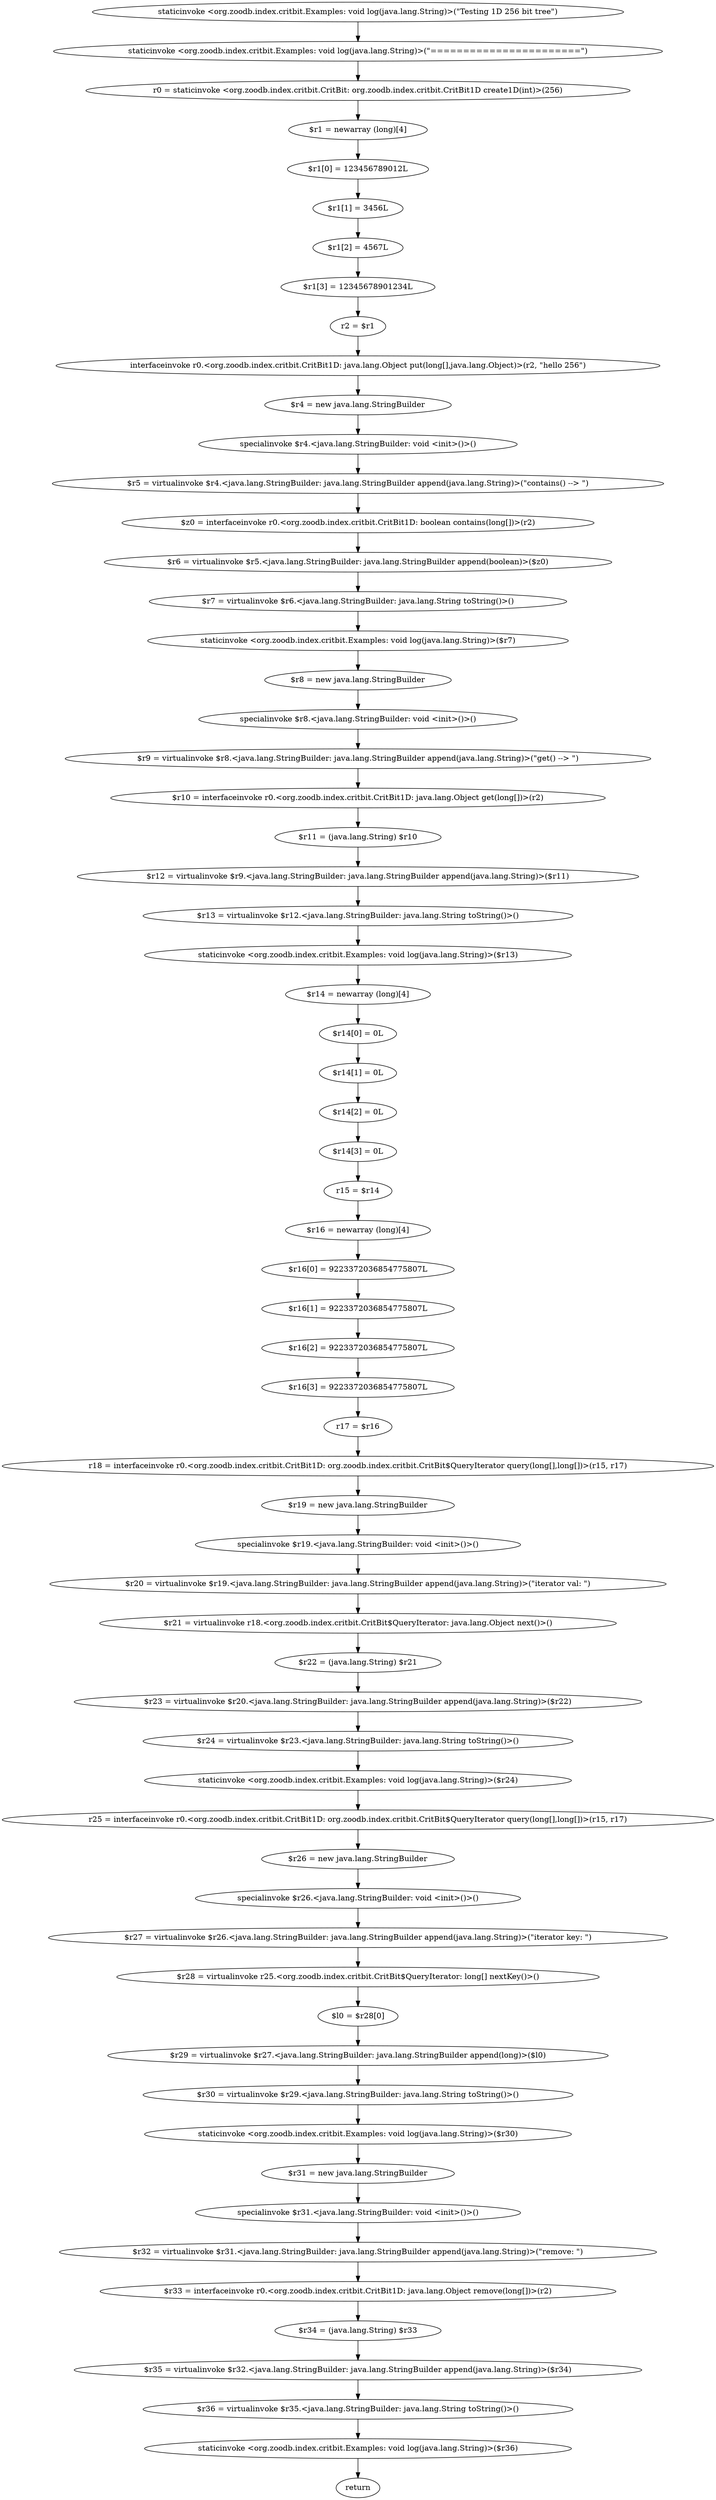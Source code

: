 digraph "unitGraph" {
    "staticinvoke <org.zoodb.index.critbit.Examples: void log(java.lang.String)>(\"Testing 1D 256 bit tree\")"
    "staticinvoke <org.zoodb.index.critbit.Examples: void log(java.lang.String)>(\"=======================\")"
    "r0 = staticinvoke <org.zoodb.index.critbit.CritBit: org.zoodb.index.critbit.CritBit1D create1D(int)>(256)"
    "$r1 = newarray (long)[4]"
    "$r1[0] = 123456789012L"
    "$r1[1] = 3456L"
    "$r1[2] = 4567L"
    "$r1[3] = 12345678901234L"
    "r2 = $r1"
    "interfaceinvoke r0.<org.zoodb.index.critbit.CritBit1D: java.lang.Object put(long[],java.lang.Object)>(r2, \"hello 256\")"
    "$r4 = new java.lang.StringBuilder"
    "specialinvoke $r4.<java.lang.StringBuilder: void <init>()>()"
    "$r5 = virtualinvoke $r4.<java.lang.StringBuilder: java.lang.StringBuilder append(java.lang.String)>(\"contains() --> \")"
    "$z0 = interfaceinvoke r0.<org.zoodb.index.critbit.CritBit1D: boolean contains(long[])>(r2)"
    "$r6 = virtualinvoke $r5.<java.lang.StringBuilder: java.lang.StringBuilder append(boolean)>($z0)"
    "$r7 = virtualinvoke $r6.<java.lang.StringBuilder: java.lang.String toString()>()"
    "staticinvoke <org.zoodb.index.critbit.Examples: void log(java.lang.String)>($r7)"
    "$r8 = new java.lang.StringBuilder"
    "specialinvoke $r8.<java.lang.StringBuilder: void <init>()>()"
    "$r9 = virtualinvoke $r8.<java.lang.StringBuilder: java.lang.StringBuilder append(java.lang.String)>(\"get() --> \")"
    "$r10 = interfaceinvoke r0.<org.zoodb.index.critbit.CritBit1D: java.lang.Object get(long[])>(r2)"
    "$r11 = (java.lang.String) $r10"
    "$r12 = virtualinvoke $r9.<java.lang.StringBuilder: java.lang.StringBuilder append(java.lang.String)>($r11)"
    "$r13 = virtualinvoke $r12.<java.lang.StringBuilder: java.lang.String toString()>()"
    "staticinvoke <org.zoodb.index.critbit.Examples: void log(java.lang.String)>($r13)"
    "$r14 = newarray (long)[4]"
    "$r14[0] = 0L"
    "$r14[1] = 0L"
    "$r14[2] = 0L"
    "$r14[3] = 0L"
    "r15 = $r14"
    "$r16 = newarray (long)[4]"
    "$r16[0] = 9223372036854775807L"
    "$r16[1] = 9223372036854775807L"
    "$r16[2] = 9223372036854775807L"
    "$r16[3] = 9223372036854775807L"
    "r17 = $r16"
    "r18 = interfaceinvoke r0.<org.zoodb.index.critbit.CritBit1D: org.zoodb.index.critbit.CritBit$QueryIterator query(long[],long[])>(r15, r17)"
    "$r19 = new java.lang.StringBuilder"
    "specialinvoke $r19.<java.lang.StringBuilder: void <init>()>()"
    "$r20 = virtualinvoke $r19.<java.lang.StringBuilder: java.lang.StringBuilder append(java.lang.String)>(\"iterator val: \")"
    "$r21 = virtualinvoke r18.<org.zoodb.index.critbit.CritBit$QueryIterator: java.lang.Object next()>()"
    "$r22 = (java.lang.String) $r21"
    "$r23 = virtualinvoke $r20.<java.lang.StringBuilder: java.lang.StringBuilder append(java.lang.String)>($r22)"
    "$r24 = virtualinvoke $r23.<java.lang.StringBuilder: java.lang.String toString()>()"
    "staticinvoke <org.zoodb.index.critbit.Examples: void log(java.lang.String)>($r24)"
    "r25 = interfaceinvoke r0.<org.zoodb.index.critbit.CritBit1D: org.zoodb.index.critbit.CritBit$QueryIterator query(long[],long[])>(r15, r17)"
    "$r26 = new java.lang.StringBuilder"
    "specialinvoke $r26.<java.lang.StringBuilder: void <init>()>()"
    "$r27 = virtualinvoke $r26.<java.lang.StringBuilder: java.lang.StringBuilder append(java.lang.String)>(\"iterator key: \")"
    "$r28 = virtualinvoke r25.<org.zoodb.index.critbit.CritBit$QueryIterator: long[] nextKey()>()"
    "$l0 = $r28[0]"
    "$r29 = virtualinvoke $r27.<java.lang.StringBuilder: java.lang.StringBuilder append(long)>($l0)"
    "$r30 = virtualinvoke $r29.<java.lang.StringBuilder: java.lang.String toString()>()"
    "staticinvoke <org.zoodb.index.critbit.Examples: void log(java.lang.String)>($r30)"
    "$r31 = new java.lang.StringBuilder"
    "specialinvoke $r31.<java.lang.StringBuilder: void <init>()>()"
    "$r32 = virtualinvoke $r31.<java.lang.StringBuilder: java.lang.StringBuilder append(java.lang.String)>(\"remove: \")"
    "$r33 = interfaceinvoke r0.<org.zoodb.index.critbit.CritBit1D: java.lang.Object remove(long[])>(r2)"
    "$r34 = (java.lang.String) $r33"
    "$r35 = virtualinvoke $r32.<java.lang.StringBuilder: java.lang.StringBuilder append(java.lang.String)>($r34)"
    "$r36 = virtualinvoke $r35.<java.lang.StringBuilder: java.lang.String toString()>()"
    "staticinvoke <org.zoodb.index.critbit.Examples: void log(java.lang.String)>($r36)"
    "return"
    "staticinvoke <org.zoodb.index.critbit.Examples: void log(java.lang.String)>(\"Testing 1D 256 bit tree\")"->"staticinvoke <org.zoodb.index.critbit.Examples: void log(java.lang.String)>(\"=======================\")";
    "staticinvoke <org.zoodb.index.critbit.Examples: void log(java.lang.String)>(\"=======================\")"->"r0 = staticinvoke <org.zoodb.index.critbit.CritBit: org.zoodb.index.critbit.CritBit1D create1D(int)>(256)";
    "r0 = staticinvoke <org.zoodb.index.critbit.CritBit: org.zoodb.index.critbit.CritBit1D create1D(int)>(256)"->"$r1 = newarray (long)[4]";
    "$r1 = newarray (long)[4]"->"$r1[0] = 123456789012L";
    "$r1[0] = 123456789012L"->"$r1[1] = 3456L";
    "$r1[1] = 3456L"->"$r1[2] = 4567L";
    "$r1[2] = 4567L"->"$r1[3] = 12345678901234L";
    "$r1[3] = 12345678901234L"->"r2 = $r1";
    "r2 = $r1"->"interfaceinvoke r0.<org.zoodb.index.critbit.CritBit1D: java.lang.Object put(long[],java.lang.Object)>(r2, \"hello 256\")";
    "interfaceinvoke r0.<org.zoodb.index.critbit.CritBit1D: java.lang.Object put(long[],java.lang.Object)>(r2, \"hello 256\")"->"$r4 = new java.lang.StringBuilder";
    "$r4 = new java.lang.StringBuilder"->"specialinvoke $r4.<java.lang.StringBuilder: void <init>()>()";
    "specialinvoke $r4.<java.lang.StringBuilder: void <init>()>()"->"$r5 = virtualinvoke $r4.<java.lang.StringBuilder: java.lang.StringBuilder append(java.lang.String)>(\"contains() --> \")";
    "$r5 = virtualinvoke $r4.<java.lang.StringBuilder: java.lang.StringBuilder append(java.lang.String)>(\"contains() --> \")"->"$z0 = interfaceinvoke r0.<org.zoodb.index.critbit.CritBit1D: boolean contains(long[])>(r2)";
    "$z0 = interfaceinvoke r0.<org.zoodb.index.critbit.CritBit1D: boolean contains(long[])>(r2)"->"$r6 = virtualinvoke $r5.<java.lang.StringBuilder: java.lang.StringBuilder append(boolean)>($z0)";
    "$r6 = virtualinvoke $r5.<java.lang.StringBuilder: java.lang.StringBuilder append(boolean)>($z0)"->"$r7 = virtualinvoke $r6.<java.lang.StringBuilder: java.lang.String toString()>()";
    "$r7 = virtualinvoke $r6.<java.lang.StringBuilder: java.lang.String toString()>()"->"staticinvoke <org.zoodb.index.critbit.Examples: void log(java.lang.String)>($r7)";
    "staticinvoke <org.zoodb.index.critbit.Examples: void log(java.lang.String)>($r7)"->"$r8 = new java.lang.StringBuilder";
    "$r8 = new java.lang.StringBuilder"->"specialinvoke $r8.<java.lang.StringBuilder: void <init>()>()";
    "specialinvoke $r8.<java.lang.StringBuilder: void <init>()>()"->"$r9 = virtualinvoke $r8.<java.lang.StringBuilder: java.lang.StringBuilder append(java.lang.String)>(\"get() --> \")";
    "$r9 = virtualinvoke $r8.<java.lang.StringBuilder: java.lang.StringBuilder append(java.lang.String)>(\"get() --> \")"->"$r10 = interfaceinvoke r0.<org.zoodb.index.critbit.CritBit1D: java.lang.Object get(long[])>(r2)";
    "$r10 = interfaceinvoke r0.<org.zoodb.index.critbit.CritBit1D: java.lang.Object get(long[])>(r2)"->"$r11 = (java.lang.String) $r10";
    "$r11 = (java.lang.String) $r10"->"$r12 = virtualinvoke $r9.<java.lang.StringBuilder: java.lang.StringBuilder append(java.lang.String)>($r11)";
    "$r12 = virtualinvoke $r9.<java.lang.StringBuilder: java.lang.StringBuilder append(java.lang.String)>($r11)"->"$r13 = virtualinvoke $r12.<java.lang.StringBuilder: java.lang.String toString()>()";
    "$r13 = virtualinvoke $r12.<java.lang.StringBuilder: java.lang.String toString()>()"->"staticinvoke <org.zoodb.index.critbit.Examples: void log(java.lang.String)>($r13)";
    "staticinvoke <org.zoodb.index.critbit.Examples: void log(java.lang.String)>($r13)"->"$r14 = newarray (long)[4]";
    "$r14 = newarray (long)[4]"->"$r14[0] = 0L";
    "$r14[0] = 0L"->"$r14[1] = 0L";
    "$r14[1] = 0L"->"$r14[2] = 0L";
    "$r14[2] = 0L"->"$r14[3] = 0L";
    "$r14[3] = 0L"->"r15 = $r14";
    "r15 = $r14"->"$r16 = newarray (long)[4]";
    "$r16 = newarray (long)[4]"->"$r16[0] = 9223372036854775807L";
    "$r16[0] = 9223372036854775807L"->"$r16[1] = 9223372036854775807L";
    "$r16[1] = 9223372036854775807L"->"$r16[2] = 9223372036854775807L";
    "$r16[2] = 9223372036854775807L"->"$r16[3] = 9223372036854775807L";
    "$r16[3] = 9223372036854775807L"->"r17 = $r16";
    "r17 = $r16"->"r18 = interfaceinvoke r0.<org.zoodb.index.critbit.CritBit1D: org.zoodb.index.critbit.CritBit$QueryIterator query(long[],long[])>(r15, r17)";
    "r18 = interfaceinvoke r0.<org.zoodb.index.critbit.CritBit1D: org.zoodb.index.critbit.CritBit$QueryIterator query(long[],long[])>(r15, r17)"->"$r19 = new java.lang.StringBuilder";
    "$r19 = new java.lang.StringBuilder"->"specialinvoke $r19.<java.lang.StringBuilder: void <init>()>()";
    "specialinvoke $r19.<java.lang.StringBuilder: void <init>()>()"->"$r20 = virtualinvoke $r19.<java.lang.StringBuilder: java.lang.StringBuilder append(java.lang.String)>(\"iterator val: \")";
    "$r20 = virtualinvoke $r19.<java.lang.StringBuilder: java.lang.StringBuilder append(java.lang.String)>(\"iterator val: \")"->"$r21 = virtualinvoke r18.<org.zoodb.index.critbit.CritBit$QueryIterator: java.lang.Object next()>()";
    "$r21 = virtualinvoke r18.<org.zoodb.index.critbit.CritBit$QueryIterator: java.lang.Object next()>()"->"$r22 = (java.lang.String) $r21";
    "$r22 = (java.lang.String) $r21"->"$r23 = virtualinvoke $r20.<java.lang.StringBuilder: java.lang.StringBuilder append(java.lang.String)>($r22)";
    "$r23 = virtualinvoke $r20.<java.lang.StringBuilder: java.lang.StringBuilder append(java.lang.String)>($r22)"->"$r24 = virtualinvoke $r23.<java.lang.StringBuilder: java.lang.String toString()>()";
    "$r24 = virtualinvoke $r23.<java.lang.StringBuilder: java.lang.String toString()>()"->"staticinvoke <org.zoodb.index.critbit.Examples: void log(java.lang.String)>($r24)";
    "staticinvoke <org.zoodb.index.critbit.Examples: void log(java.lang.String)>($r24)"->"r25 = interfaceinvoke r0.<org.zoodb.index.critbit.CritBit1D: org.zoodb.index.critbit.CritBit$QueryIterator query(long[],long[])>(r15, r17)";
    "r25 = interfaceinvoke r0.<org.zoodb.index.critbit.CritBit1D: org.zoodb.index.critbit.CritBit$QueryIterator query(long[],long[])>(r15, r17)"->"$r26 = new java.lang.StringBuilder";
    "$r26 = new java.lang.StringBuilder"->"specialinvoke $r26.<java.lang.StringBuilder: void <init>()>()";
    "specialinvoke $r26.<java.lang.StringBuilder: void <init>()>()"->"$r27 = virtualinvoke $r26.<java.lang.StringBuilder: java.lang.StringBuilder append(java.lang.String)>(\"iterator key: \")";
    "$r27 = virtualinvoke $r26.<java.lang.StringBuilder: java.lang.StringBuilder append(java.lang.String)>(\"iterator key: \")"->"$r28 = virtualinvoke r25.<org.zoodb.index.critbit.CritBit$QueryIterator: long[] nextKey()>()";
    "$r28 = virtualinvoke r25.<org.zoodb.index.critbit.CritBit$QueryIterator: long[] nextKey()>()"->"$l0 = $r28[0]";
    "$l0 = $r28[0]"->"$r29 = virtualinvoke $r27.<java.lang.StringBuilder: java.lang.StringBuilder append(long)>($l0)";
    "$r29 = virtualinvoke $r27.<java.lang.StringBuilder: java.lang.StringBuilder append(long)>($l0)"->"$r30 = virtualinvoke $r29.<java.lang.StringBuilder: java.lang.String toString()>()";
    "$r30 = virtualinvoke $r29.<java.lang.StringBuilder: java.lang.String toString()>()"->"staticinvoke <org.zoodb.index.critbit.Examples: void log(java.lang.String)>($r30)";
    "staticinvoke <org.zoodb.index.critbit.Examples: void log(java.lang.String)>($r30)"->"$r31 = new java.lang.StringBuilder";
    "$r31 = new java.lang.StringBuilder"->"specialinvoke $r31.<java.lang.StringBuilder: void <init>()>()";
    "specialinvoke $r31.<java.lang.StringBuilder: void <init>()>()"->"$r32 = virtualinvoke $r31.<java.lang.StringBuilder: java.lang.StringBuilder append(java.lang.String)>(\"remove: \")";
    "$r32 = virtualinvoke $r31.<java.lang.StringBuilder: java.lang.StringBuilder append(java.lang.String)>(\"remove: \")"->"$r33 = interfaceinvoke r0.<org.zoodb.index.critbit.CritBit1D: java.lang.Object remove(long[])>(r2)";
    "$r33 = interfaceinvoke r0.<org.zoodb.index.critbit.CritBit1D: java.lang.Object remove(long[])>(r2)"->"$r34 = (java.lang.String) $r33";
    "$r34 = (java.lang.String) $r33"->"$r35 = virtualinvoke $r32.<java.lang.StringBuilder: java.lang.StringBuilder append(java.lang.String)>($r34)";
    "$r35 = virtualinvoke $r32.<java.lang.StringBuilder: java.lang.StringBuilder append(java.lang.String)>($r34)"->"$r36 = virtualinvoke $r35.<java.lang.StringBuilder: java.lang.String toString()>()";
    "$r36 = virtualinvoke $r35.<java.lang.StringBuilder: java.lang.String toString()>()"->"staticinvoke <org.zoodb.index.critbit.Examples: void log(java.lang.String)>($r36)";
    "staticinvoke <org.zoodb.index.critbit.Examples: void log(java.lang.String)>($r36)"->"return";
}
